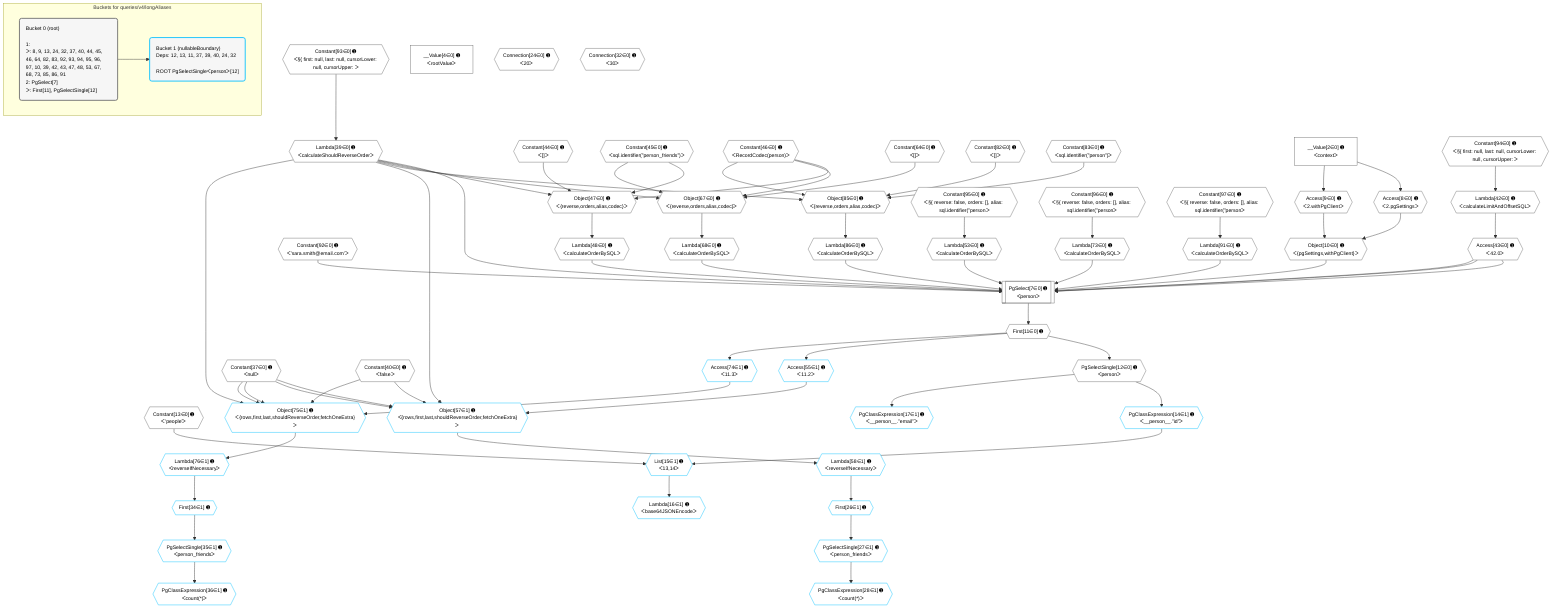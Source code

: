 %%{init: {'themeVariables': { 'fontSize': '12px'}}}%%
graph TD
    classDef path fill:#eee,stroke:#000,color:#000
    classDef plan fill:#fff,stroke-width:1px,color:#000
    classDef itemplan fill:#fff,stroke-width:2px,color:#000
    classDef unbatchedplan fill:#dff,stroke-width:1px,color:#000
    classDef sideeffectplan fill:#fcc,stroke-width:2px,color:#000
    classDef bucket fill:#f6f6f6,color:#000,stroke-width:2px,text-align:left


    %% plan dependencies
    PgSelect7[["PgSelect[7∈0] ➊<br />ᐸpersonᐳ"]]:::plan
    Object10{{"Object[10∈0] ➊<br />ᐸ{pgSettings,withPgClient}ᐳ"}}:::plan
    Constant92{{"Constant[92∈0] ➊<br />ᐸ'sara.smith@email.com'ᐳ"}}:::plan
    Access43{{"Access[43∈0] ➊<br />ᐸ42.0ᐳ"}}:::plan
    Lambda48{{"Lambda[48∈0] ➊<br />ᐸcalculateOrderBySQLᐳ"}}:::plan
    Lambda53{{"Lambda[53∈0] ➊<br />ᐸcalculateOrderBySQLᐳ"}}:::plan
    Lambda68{{"Lambda[68∈0] ➊<br />ᐸcalculateOrderBySQLᐳ"}}:::plan
    Lambda73{{"Lambda[73∈0] ➊<br />ᐸcalculateOrderBySQLᐳ"}}:::plan
    Lambda39{{"Lambda[39∈0] ➊<br />ᐸcalculateShouldReverseOrderᐳ"}}:::plan
    Lambda86{{"Lambda[86∈0] ➊<br />ᐸcalculateOrderBySQLᐳ"}}:::plan
    Lambda91{{"Lambda[91∈0] ➊<br />ᐸcalculateOrderBySQLᐳ"}}:::plan
    Object10 & Constant92 & Access43 & Lambda48 & Lambda53 & Access43 & Lambda68 & Lambda73 & Lambda39 & Access43 & Lambda86 & Lambda91 --> PgSelect7
    Object47{{"Object[47∈0] ➊<br />ᐸ{reverse,orders,alias,codec}ᐳ"}}:::plan
    Constant44{{"Constant[44∈0] ➊<br />ᐸ[]ᐳ"}}:::plan
    Constant45{{"Constant[45∈0] ➊<br />ᐸsql.identifier(”person_friends”)ᐳ"}}:::plan
    Constant46{{"Constant[46∈0] ➊<br />ᐸRecordCodec(person)ᐳ"}}:::plan
    Lambda39 & Constant44 & Constant45 & Constant46 --> Object47
    Object67{{"Object[67∈0] ➊<br />ᐸ{reverse,orders,alias,codec}ᐳ"}}:::plan
    Constant64{{"Constant[64∈0] ➊<br />ᐸ[]ᐳ"}}:::plan
    Lambda39 & Constant64 & Constant45 & Constant46 --> Object67
    Object85{{"Object[85∈0] ➊<br />ᐸ{reverse,orders,alias,codec}ᐳ"}}:::plan
    Constant82{{"Constant[82∈0] ➊<br />ᐸ[]ᐳ"}}:::plan
    Constant83{{"Constant[83∈0] ➊<br />ᐸsql.identifier(”person”)ᐳ"}}:::plan
    Lambda39 & Constant82 & Constant83 & Constant46 --> Object85
    Access8{{"Access[8∈0] ➊<br />ᐸ2.pgSettingsᐳ"}}:::plan
    Access9{{"Access[9∈0] ➊<br />ᐸ2.withPgClientᐳ"}}:::plan
    Access8 & Access9 --> Object10
    __Value2["__Value[2∈0] ➊<br />ᐸcontextᐳ"]:::plan
    __Value2 --> Access8
    __Value2 --> Access9
    First11{{"First[11∈0] ➊"}}:::plan
    PgSelect7 --> First11
    PgSelectSingle12{{"PgSelectSingle[12∈0] ➊<br />ᐸpersonᐳ"}}:::plan
    First11 --> PgSelectSingle12
    Constant93{{"Constant[93∈0] ➊<br />ᐸ§{ first: null, last: null, cursorLower: null, cursorUpper: ᐳ"}}:::plan
    Constant93 --> Lambda39
    Lambda42{{"Lambda[42∈0] ➊<br />ᐸcalculateLimitAndOffsetSQLᐳ"}}:::plan
    Constant94{{"Constant[94∈0] ➊<br />ᐸ§{ first: null, last: null, cursorLower: null, cursorUpper: ᐳ"}}:::plan
    Constant94 --> Lambda42
    Lambda42 --> Access43
    Object47 --> Lambda48
    Constant95{{"Constant[95∈0] ➊<br />ᐸ§{ reverse: false, orders: [], alias: sql.identifier(”personᐳ"}}:::plan
    Constant95 --> Lambda53
    Object67 --> Lambda68
    Constant96{{"Constant[96∈0] ➊<br />ᐸ§{ reverse: false, orders: [], alias: sql.identifier(”personᐳ"}}:::plan
    Constant96 --> Lambda73
    Object85 --> Lambda86
    Constant97{{"Constant[97∈0] ➊<br />ᐸ§{ reverse: false, orders: [], alias: sql.identifier(”personᐳ"}}:::plan
    Constant97 --> Lambda91
    __Value4["__Value[4∈0] ➊<br />ᐸrootValueᐳ"]:::plan
    Constant13{{"Constant[13∈0] ➊<br />ᐸ'people'ᐳ"}}:::plan
    Connection24{{"Connection[24∈0] ➊<br />ᐸ20ᐳ"}}:::plan
    Connection32{{"Connection[32∈0] ➊<br />ᐸ30ᐳ"}}:::plan
    Constant37{{"Constant[37∈0] ➊<br />ᐸnullᐳ"}}:::plan
    Constant40{{"Constant[40∈0] ➊<br />ᐸfalseᐳ"}}:::plan
    Object57{{"Object[57∈1] ➊<br />ᐸ{rows,first,last,shouldReverseOrder,fetchOneExtra}ᐳ"}}:::plan
    Access55{{"Access[55∈1] ➊<br />ᐸ11.2ᐳ"}}:::plan
    Access55 & Constant37 & Constant37 & Lambda39 & Constant40 --> Object57
    Object75{{"Object[75∈1] ➊<br />ᐸ{rows,first,last,shouldReverseOrder,fetchOneExtra}ᐳ"}}:::plan
    Access74{{"Access[74∈1] ➊<br />ᐸ11.3ᐳ"}}:::plan
    Access74 & Constant37 & Constant37 & Lambda39 & Constant40 --> Object75
    List15{{"List[15∈1] ➊<br />ᐸ13,14ᐳ"}}:::plan
    PgClassExpression14{{"PgClassExpression[14∈1] ➊<br />ᐸ__person__.”id”ᐳ"}}:::plan
    Constant13 & PgClassExpression14 --> List15
    PgSelectSingle12 --> PgClassExpression14
    Lambda16{{"Lambda[16∈1] ➊<br />ᐸbase64JSONEncodeᐳ"}}:::plan
    List15 --> Lambda16
    PgClassExpression17{{"PgClassExpression[17∈1] ➊<br />ᐸ__person__.”email”ᐳ"}}:::plan
    PgSelectSingle12 --> PgClassExpression17
    First26{{"First[26∈1] ➊"}}:::plan
    Lambda58{{"Lambda[58∈1] ➊<br />ᐸreverseIfNecessaryᐳ"}}:::plan
    Lambda58 --> First26
    PgSelectSingle27{{"PgSelectSingle[27∈1] ➊<br />ᐸperson_friendsᐳ"}}:::plan
    First26 --> PgSelectSingle27
    PgClassExpression28{{"PgClassExpression[28∈1] ➊<br />ᐸcount(*)ᐳ"}}:::plan
    PgSelectSingle27 --> PgClassExpression28
    First34{{"First[34∈1] ➊"}}:::plan
    Lambda76{{"Lambda[76∈1] ➊<br />ᐸreverseIfNecessaryᐳ"}}:::plan
    Lambda76 --> First34
    PgSelectSingle35{{"PgSelectSingle[35∈1] ➊<br />ᐸperson_friendsᐳ"}}:::plan
    First34 --> PgSelectSingle35
    PgClassExpression36{{"PgClassExpression[36∈1] ➊<br />ᐸcount(*)ᐳ"}}:::plan
    PgSelectSingle35 --> PgClassExpression36
    First11 --> Access55
    Object57 --> Lambda58
    First11 --> Access74
    Object75 --> Lambda76

    %% define steps

    subgraph "Buckets for queries/v4/longAliases"
    Bucket0("Bucket 0 (root)<br /><br />1: <br />ᐳ: 8, 9, 13, 24, 32, 37, 40, 44, 45, 46, 64, 82, 83, 92, 93, 94, 95, 96, 97, 10, 39, 42, 43, 47, 48, 53, 67, 68, 73, 85, 86, 91<br />2: PgSelect[7]<br />ᐳ: First[11], PgSelectSingle[12]"):::bucket
    classDef bucket0 stroke:#696969
    class Bucket0,__Value2,__Value4,PgSelect7,Access8,Access9,Object10,First11,PgSelectSingle12,Constant13,Connection24,Connection32,Constant37,Lambda39,Constant40,Lambda42,Access43,Constant44,Constant45,Constant46,Object47,Lambda48,Lambda53,Constant64,Object67,Lambda68,Lambda73,Constant82,Constant83,Object85,Lambda86,Lambda91,Constant92,Constant93,Constant94,Constant95,Constant96,Constant97 bucket0
    Bucket1("Bucket 1 (nullableBoundary)<br />Deps: 12, 13, 11, 37, 39, 40, 24, 32<br /><br />ROOT PgSelectSingleᐸpersonᐳ[12]"):::bucket
    classDef bucket1 stroke:#00bfff
    class Bucket1,PgClassExpression14,List15,Lambda16,PgClassExpression17,First26,PgSelectSingle27,PgClassExpression28,First34,PgSelectSingle35,PgClassExpression36,Access55,Object57,Lambda58,Access74,Object75,Lambda76 bucket1
    Bucket0 --> Bucket1
    end